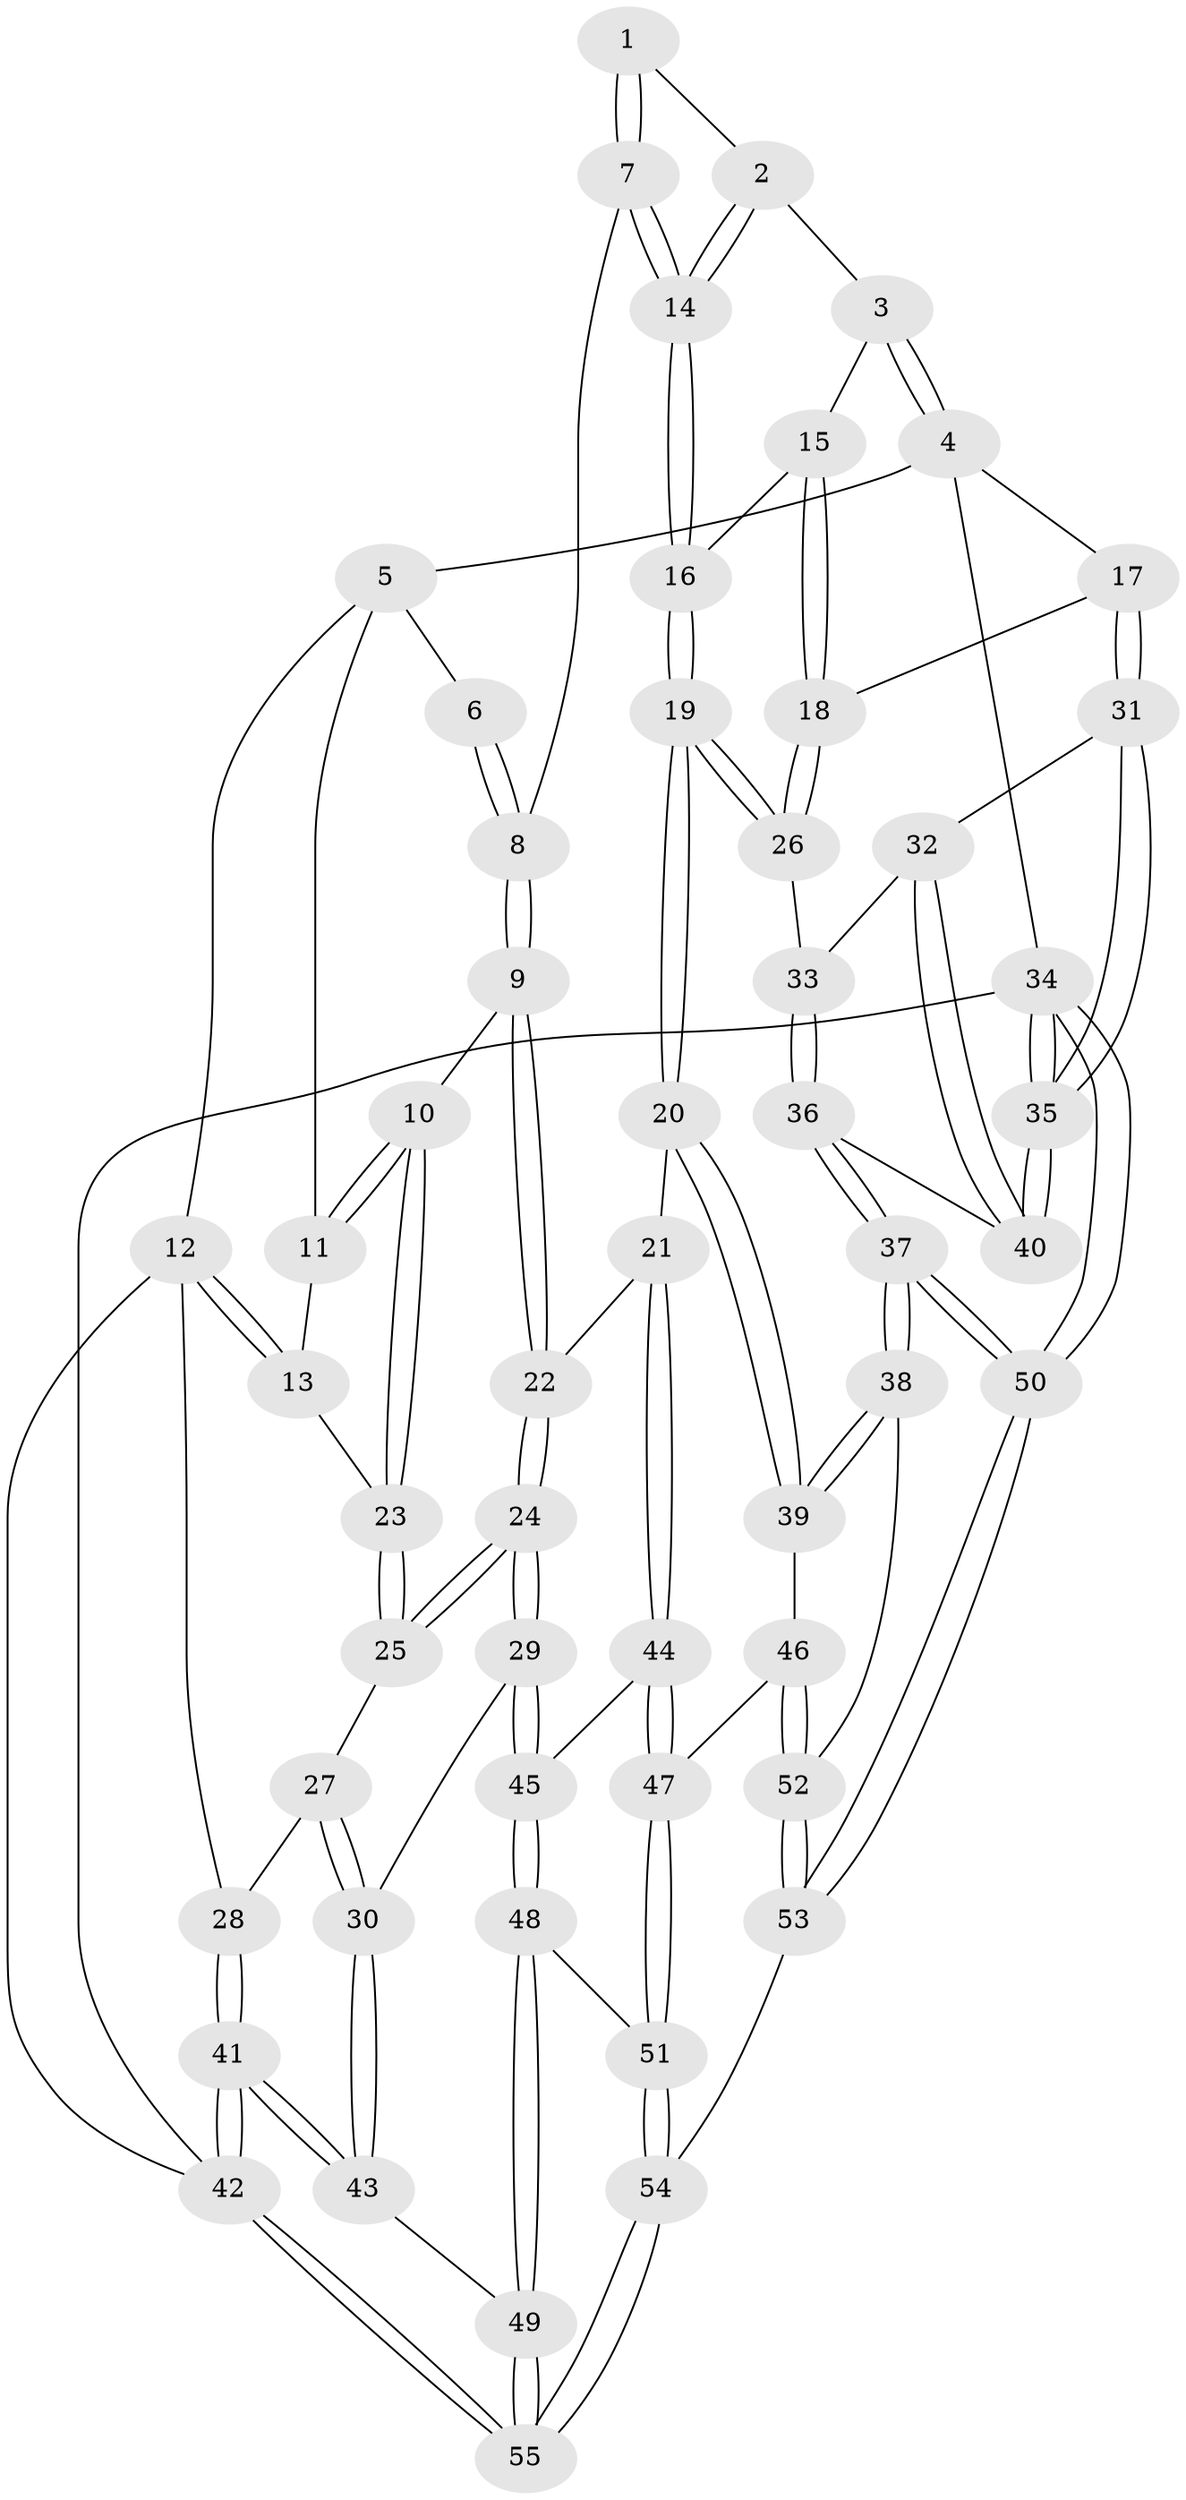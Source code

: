 // coarse degree distribution, {3: 0.07894736842105263, 6: 0.13157894736842105, 4: 0.39473684210526316, 5: 0.39473684210526316}
// Generated by graph-tools (version 1.1) at 2025/21/03/04/25 18:21:16]
// undirected, 55 vertices, 134 edges
graph export_dot {
graph [start="1"]
  node [color=gray90,style=filled];
  1 [pos="+0.47963737594003597+0"];
  2 [pos="+0.7664500472097662+0"];
  3 [pos="+0.8087206929268203+0"];
  4 [pos="+1+0"];
  5 [pos="+0.33442911653372165+0"];
  6 [pos="+0.344568935306195+0"];
  7 [pos="+0.45563898508838924+0.3554027668242962"];
  8 [pos="+0.41863418828525567+0.36717536000498097"];
  9 [pos="+0.39756638441113734+0.38120474136103466"];
  10 [pos="+0.2628877923107991+0.3751075037005349"];
  11 [pos="+0.20159276772877094+0.14600127678045074"];
  12 [pos="+0+0.2686031653666643"];
  13 [pos="+0+0.25391946524536657"];
  14 [pos="+0.5674809704994006+0.3584168458241881"];
  15 [pos="+0.7916716058625659+0.36274543101708184"];
  16 [pos="+0.6006759295074499+0.4362392640781038"];
  17 [pos="+1+0.3140296664331871"];
  18 [pos="+0.8355236697103009+0.4883868371660024"];
  19 [pos="+0.6081372238831226+0.5783863425712341"];
  20 [pos="+0.5910562442934358+0.5953849158215899"];
  21 [pos="+0.5693981637642694+0.5947561894130913"];
  22 [pos="+0.46185462307618025+0.5788217531903005"];
  23 [pos="+0.20945748360692962+0.46518534136904993"];
  24 [pos="+0.3054023309658556+0.6380229848440834"];
  25 [pos="+0.20602305921225378+0.4872798385472285"];
  26 [pos="+0.8094292220141577+0.5587032338123289"];
  27 [pos="+0.0750165051191048+0.5468194641368196"];
  28 [pos="+0+0.45859584510734286"];
  29 [pos="+0.28598052495866283+0.7100211636553982"];
  30 [pos="+0.07234205692839123+0.7429628004541432"];
  31 [pos="+1+0.4652968634048526"];
  32 [pos="+0.8867792064772609+0.5788556989365816"];
  33 [pos="+0.8155555729955294+0.5666387437953285"];
  34 [pos="+1+1"];
  35 [pos="+1+0.6699331485807758"];
  36 [pos="+0.859146356517659+0.7580762385554449"];
  37 [pos="+0.8112610382933277+0.8937164670544586"];
  38 [pos="+0.7311578657479361+0.8602070665434146"];
  39 [pos="+0.6146294915076038+0.7522476159165977"];
  40 [pos="+1+0.6760715203275125"];
  41 [pos="+0+0.8442366146967768"];
  42 [pos="+0+1"];
  43 [pos="+0.017528947472821722+0.7899988776663179"];
  44 [pos="+0.39434560523649903+0.8122632382873233"];
  45 [pos="+0.31923514964499955+0.7894920604793246"];
  46 [pos="+0.46642645248899556+0.847596613127893"];
  47 [pos="+0.46298916268537454+0.8473288273036302"];
  48 [pos="+0.253397002626033+0.9326364992971053"];
  49 [pos="+0.21933909166859866+0.9805599789460321"];
  50 [pos="+1+1"];
  51 [pos="+0.4181555144763054+0.9533839422940882"];
  52 [pos="+0.5439105827389872+0.9578075299329747"];
  53 [pos="+0.5043750735961053+1"];
  54 [pos="+0.47212720513969636+1"];
  55 [pos="+0.19022756082286627+1"];
  1 -- 2;
  1 -- 7;
  1 -- 7;
  2 -- 3;
  2 -- 14;
  2 -- 14;
  3 -- 4;
  3 -- 4;
  3 -- 15;
  4 -- 5;
  4 -- 17;
  4 -- 34;
  5 -- 6;
  5 -- 11;
  5 -- 12;
  6 -- 8;
  6 -- 8;
  7 -- 8;
  7 -- 14;
  7 -- 14;
  8 -- 9;
  8 -- 9;
  9 -- 10;
  9 -- 22;
  9 -- 22;
  10 -- 11;
  10 -- 11;
  10 -- 23;
  10 -- 23;
  11 -- 13;
  12 -- 13;
  12 -- 13;
  12 -- 28;
  12 -- 42;
  13 -- 23;
  14 -- 16;
  14 -- 16;
  15 -- 16;
  15 -- 18;
  15 -- 18;
  16 -- 19;
  16 -- 19;
  17 -- 18;
  17 -- 31;
  17 -- 31;
  18 -- 26;
  18 -- 26;
  19 -- 20;
  19 -- 20;
  19 -- 26;
  19 -- 26;
  20 -- 21;
  20 -- 39;
  20 -- 39;
  21 -- 22;
  21 -- 44;
  21 -- 44;
  22 -- 24;
  22 -- 24;
  23 -- 25;
  23 -- 25;
  24 -- 25;
  24 -- 25;
  24 -- 29;
  24 -- 29;
  25 -- 27;
  26 -- 33;
  27 -- 28;
  27 -- 30;
  27 -- 30;
  28 -- 41;
  28 -- 41;
  29 -- 30;
  29 -- 45;
  29 -- 45;
  30 -- 43;
  30 -- 43;
  31 -- 32;
  31 -- 35;
  31 -- 35;
  32 -- 33;
  32 -- 40;
  32 -- 40;
  33 -- 36;
  33 -- 36;
  34 -- 35;
  34 -- 35;
  34 -- 50;
  34 -- 50;
  34 -- 42;
  35 -- 40;
  35 -- 40;
  36 -- 37;
  36 -- 37;
  36 -- 40;
  37 -- 38;
  37 -- 38;
  37 -- 50;
  37 -- 50;
  38 -- 39;
  38 -- 39;
  38 -- 52;
  39 -- 46;
  41 -- 42;
  41 -- 42;
  41 -- 43;
  41 -- 43;
  42 -- 55;
  42 -- 55;
  43 -- 49;
  44 -- 45;
  44 -- 47;
  44 -- 47;
  45 -- 48;
  45 -- 48;
  46 -- 47;
  46 -- 52;
  46 -- 52;
  47 -- 51;
  47 -- 51;
  48 -- 49;
  48 -- 49;
  48 -- 51;
  49 -- 55;
  49 -- 55;
  50 -- 53;
  50 -- 53;
  51 -- 54;
  51 -- 54;
  52 -- 53;
  52 -- 53;
  53 -- 54;
  54 -- 55;
  54 -- 55;
}
